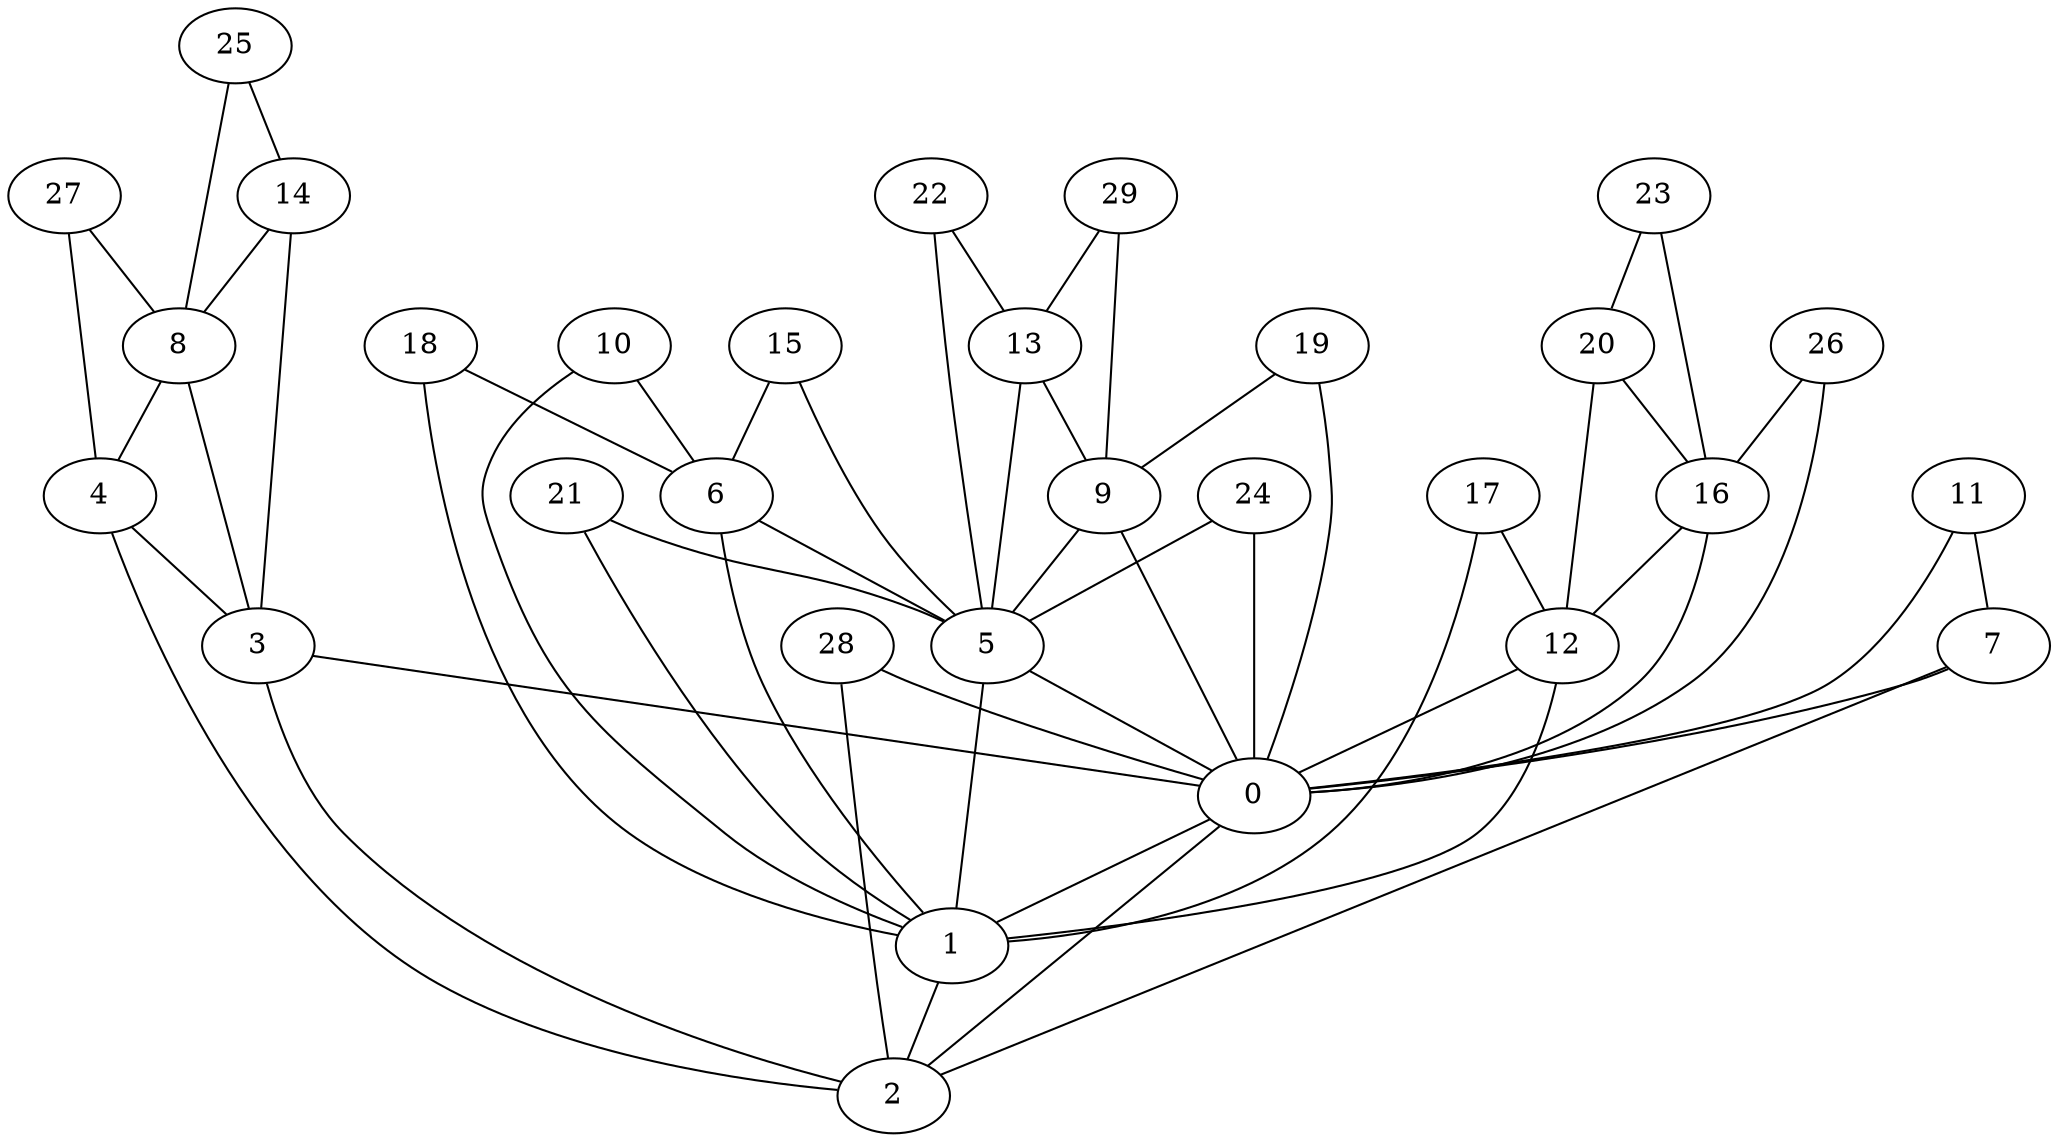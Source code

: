 graph G {
  "0";
  "1";
  "2";
  "3";
  "4";
  "5";
  "6";
  "7";
  "8";
  "9";
  "10";
  "11";
  "12";
  "13";
  "14";
  "15";
  "16";
  "17";
  "18";
  "19";
  "20";
  "21";
  "22";
  "23";
  "24";
  "25";
  "26";
  "27";
  "28";
  "29";
    "18" -- "6";
    "20" -- "16";
    "26" -- "16";
    "15" -- "6";
    "4" -- "3";
    "16" -- "12";
    "23" -- "20";
    "13" -- "5";
    "25" -- "8";
    "0" -- "2";
    "25" -- "14";
    "5" -- "0";
    "6" -- "1";
    "27" -- "4";
    "22" -- "5";
    "21" -- "5";
    "11" -- "0";
    "12" -- "1";
    "18" -- "1";
    "29" -- "9";
    "26" -- "0";
    "27" -- "8";
    "21" -- "1";
    "29" -- "13";
    "6" -- "5";
    "8" -- "4";
    "9" -- "5";
    "0" -- "1";
    "7" -- "0";
    "4" -- "2";
    "1" -- "2";
    "13" -- "9";
    "14" -- "8";
    "7" -- "2";
    "5" -- "1";
    "15" -- "5";
    "16" -- "0";
    "19" -- "9";
    "19" -- "0";
    "24" -- "5";
    "28" -- "0";
    "17" -- "1";
    "22" -- "13";
    "10" -- "6";
    "28" -- "2";
    "8" -- "3";
    "14" -- "3";
    "17" -- "12";
    "20" -- "12";
    "3" -- "0";
    "9" -- "0";
    "3" -- "2";
    "12" -- "0";
    "10" -- "1";
    "24" -- "0";
    "11" -- "7";
    "23" -- "16";
}
